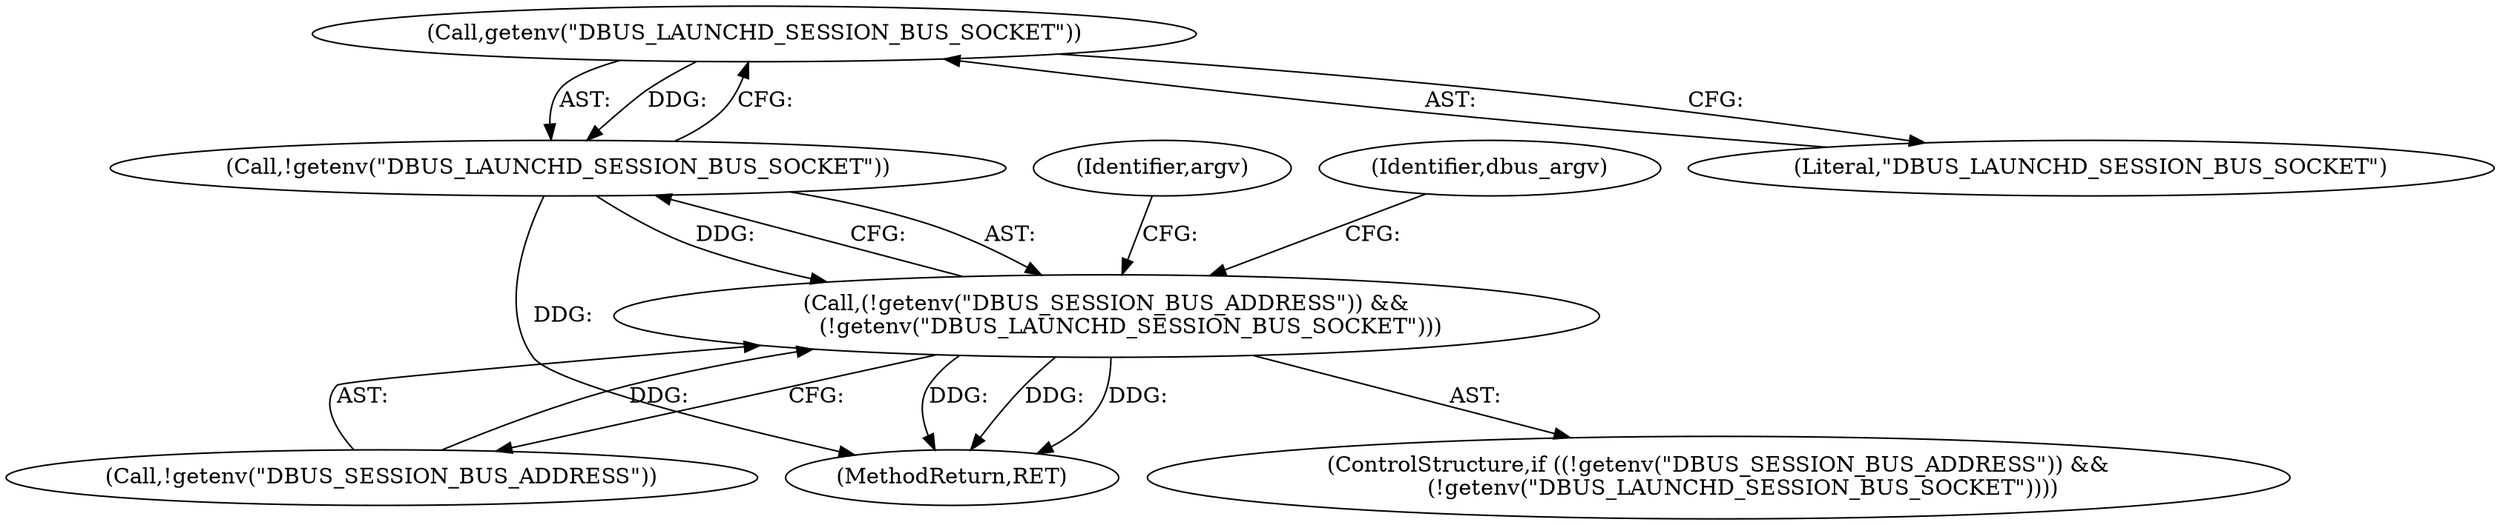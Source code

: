 digraph "0_enlightment_bb4a21e98656fe2c7d98ba2163e6defe9a630e2b@API" {
"1000197" [label="(Call,getenv(\"DBUS_LAUNCHD_SESSION_BUS_SOCKET\"))"];
"1000196" [label="(Call,!getenv(\"DBUS_LAUNCHD_SESSION_BUS_SOCKET\"))"];
"1000192" [label="(Call,(!getenv(\"DBUS_SESSION_BUS_ADDRESS\")) &&\n       (!getenv(\"DBUS_LAUNCHD_SESSION_BUS_SOCKET\")))"];
"1000193" [label="(Call,!getenv(\"DBUS_SESSION_BUS_ADDRESS\"))"];
"1001056" [label="(MethodReturn,RET)"];
"1000197" [label="(Call,getenv(\"DBUS_LAUNCHD_SESSION_BUS_SOCKET\"))"];
"1000191" [label="(ControlStructure,if ((!getenv(\"DBUS_SESSION_BUS_ADDRESS\")) &&\n       (!getenv(\"DBUS_LAUNCHD_SESSION_BUS_SOCKET\"))))"];
"1000238" [label="(Identifier,argv)"];
"1000196" [label="(Call,!getenv(\"DBUS_LAUNCHD_SESSION_BUS_SOCKET\"))"];
"1000198" [label="(Literal,\"DBUS_LAUNCHD_SESSION_BUS_SOCKET\")"];
"1000192" [label="(Call,(!getenv(\"DBUS_SESSION_BUS_ADDRESS\")) &&\n       (!getenv(\"DBUS_LAUNCHD_SESSION_BUS_SOCKET\")))"];
"1000202" [label="(Identifier,dbus_argv)"];
"1000197" -> "1000196"  [label="AST: "];
"1000197" -> "1000198"  [label="CFG: "];
"1000198" -> "1000197"  [label="AST: "];
"1000196" -> "1000197"  [label="CFG: "];
"1000197" -> "1000196"  [label="DDG: "];
"1000196" -> "1000192"  [label="AST: "];
"1000192" -> "1000196"  [label="CFG: "];
"1000196" -> "1001056"  [label="DDG: "];
"1000196" -> "1000192"  [label="DDG: "];
"1000192" -> "1000191"  [label="AST: "];
"1000192" -> "1000193"  [label="CFG: "];
"1000193" -> "1000192"  [label="AST: "];
"1000202" -> "1000192"  [label="CFG: "];
"1000238" -> "1000192"  [label="CFG: "];
"1000192" -> "1001056"  [label="DDG: "];
"1000192" -> "1001056"  [label="DDG: "];
"1000192" -> "1001056"  [label="DDG: "];
"1000193" -> "1000192"  [label="DDG: "];
}
